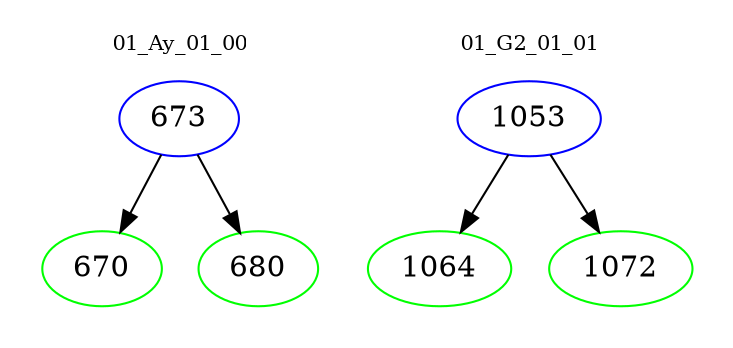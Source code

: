 digraph{
subgraph cluster_0 {
color = white
label = "01_Ay_01_00";
fontsize=10;
T0_673 [label="673", color="blue"]
T0_673 -> T0_670 [color="black"]
T0_670 [label="670", color="green"]
T0_673 -> T0_680 [color="black"]
T0_680 [label="680", color="green"]
}
subgraph cluster_1 {
color = white
label = "01_G2_01_01";
fontsize=10;
T1_1053 [label="1053", color="blue"]
T1_1053 -> T1_1064 [color="black"]
T1_1064 [label="1064", color="green"]
T1_1053 -> T1_1072 [color="black"]
T1_1072 [label="1072", color="green"]
}
}
